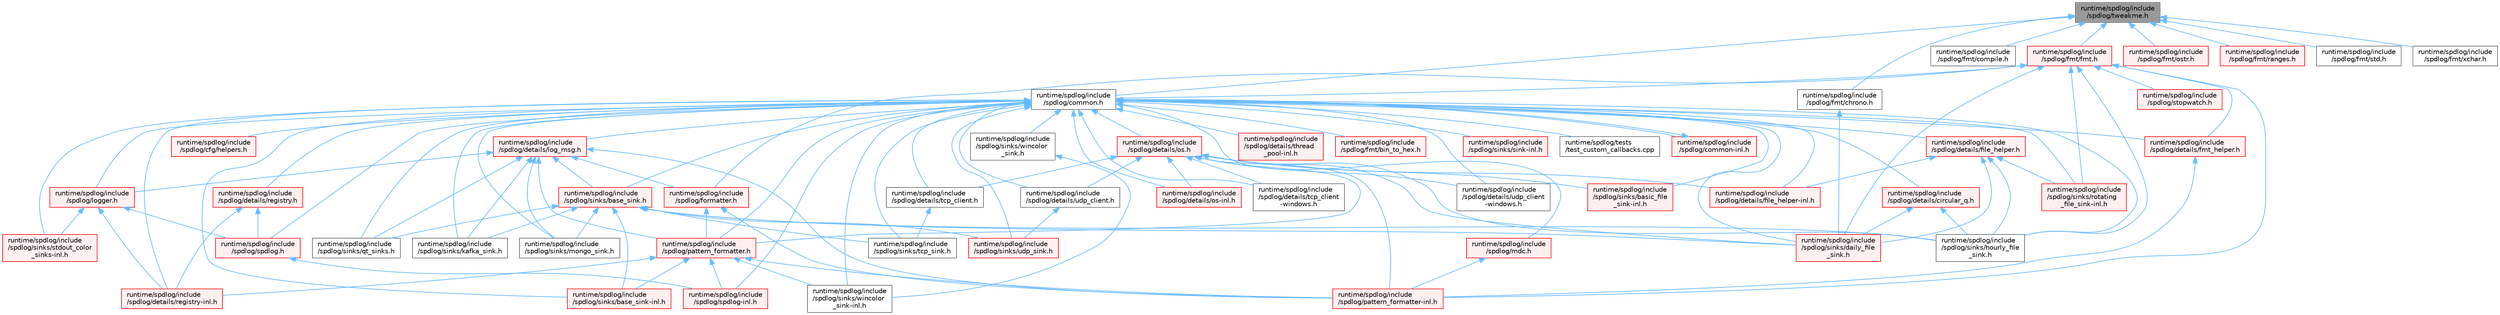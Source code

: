 digraph "runtime/spdlog/include/spdlog/tweakme.h"
{
 // LATEX_PDF_SIZE
  bgcolor="transparent";
  edge [fontname=Helvetica,fontsize=10,labelfontname=Helvetica,labelfontsize=10];
  node [fontname=Helvetica,fontsize=10,shape=box,height=0.2,width=0.4];
  Node1 [id="Node000001",label="runtime/spdlog/include\l/spdlog/tweakme.h",height=0.2,width=0.4,color="gray40", fillcolor="grey60", style="filled", fontcolor="black",tooltip=" "];
  Node1 -> Node2 [id="edge1_Node000001_Node000002",dir="back",color="steelblue1",style="solid",tooltip=" "];
  Node2 [id="Node000002",label="runtime/spdlog/include\l/spdlog/common.h",height=0.2,width=0.4,color="grey40", fillcolor="white", style="filled",URL="$common_8h.html",tooltip=" "];
  Node2 -> Node3 [id="edge2_Node000002_Node000003",dir="back",color="steelblue1",style="solid",tooltip=" "];
  Node3 [id="Node000003",label="runtime/spdlog/include\l/spdlog/cfg/helpers.h",height=0.2,width=0.4,color="red", fillcolor="#FFF0F0", style="filled",URL="$helpers_8h.html",tooltip=" "];
  Node2 -> Node10 [id="edge3_Node000002_Node000010",dir="back",color="steelblue1",style="solid",tooltip=" "];
  Node10 [id="Node000010",label="runtime/spdlog/include\l/spdlog/common-inl.h",height=0.2,width=0.4,color="red", fillcolor="#FFF0F0", style="filled",URL="$common-inl_8h.html",tooltip=" "];
  Node10 -> Node2 [id="edge4_Node000010_Node000002",dir="back",color="steelblue1",style="solid",tooltip=" "];
  Node2 -> Node12 [id="edge5_Node000002_Node000012",dir="back",color="steelblue1",style="solid",tooltip=" "];
  Node12 [id="Node000012",label="runtime/spdlog/include\l/spdlog/details/circular_q.h",height=0.2,width=0.4,color="red", fillcolor="#FFF0F0", style="filled",URL="$circular__q_8h.html",tooltip=" "];
  Node12 -> Node72 [id="edge6_Node000012_Node000072",dir="back",color="steelblue1",style="solid",tooltip=" "];
  Node72 [id="Node000072",label="runtime/spdlog/include\l/spdlog/sinks/daily_file\l_sink.h",height=0.2,width=0.4,color="red", fillcolor="#FFF0F0", style="filled",URL="$daily__file__sink_8h.html",tooltip=" "];
  Node12 -> Node73 [id="edge7_Node000012_Node000073",dir="back",color="steelblue1",style="solid",tooltip=" "];
  Node73 [id="Node000073",label="runtime/spdlog/include\l/spdlog/sinks/hourly_file\l_sink.h",height=0.2,width=0.4,color="grey40", fillcolor="white", style="filled",URL="$hourly__file__sink_8h.html",tooltip=" "];
  Node2 -> Node75 [id="edge8_Node000002_Node000075",dir="back",color="steelblue1",style="solid",tooltip=" "];
  Node75 [id="Node000075",label="runtime/spdlog/include\l/spdlog/details/file_helper-inl.h",height=0.2,width=0.4,color="red", fillcolor="#FFF0F0", style="filled",URL="$file__helper-inl_8h.html",tooltip=" "];
  Node2 -> Node77 [id="edge9_Node000002_Node000077",dir="back",color="steelblue1",style="solid",tooltip=" "];
  Node77 [id="Node000077",label="runtime/spdlog/include\l/spdlog/details/file_helper.h",height=0.2,width=0.4,color="red", fillcolor="#FFF0F0", style="filled",URL="$file__helper_8h.html",tooltip=" "];
  Node77 -> Node75 [id="edge10_Node000077_Node000075",dir="back",color="steelblue1",style="solid",tooltip=" "];
  Node77 -> Node72 [id="edge11_Node000077_Node000072",dir="back",color="steelblue1",style="solid",tooltip=" "];
  Node77 -> Node73 [id="edge12_Node000077_Node000073",dir="back",color="steelblue1",style="solid",tooltip=" "];
  Node77 -> Node80 [id="edge13_Node000077_Node000080",dir="back",color="steelblue1",style="solid",tooltip=" "];
  Node80 [id="Node000080",label="runtime/spdlog/include\l/spdlog/sinks/rotating\l_file_sink-inl.h",height=0.2,width=0.4,color="red", fillcolor="#FFF0F0", style="filled",URL="$rotating__file__sink-inl_8h.html",tooltip=" "];
  Node2 -> Node82 [id="edge14_Node000002_Node000082",dir="back",color="steelblue1",style="solid",tooltip=" "];
  Node82 [id="Node000082",label="runtime/spdlog/include\l/spdlog/details/fmt_helper.h",height=0.2,width=0.4,color="red", fillcolor="#FFF0F0", style="filled",URL="$fmt__helper_8h.html",tooltip=" "];
  Node82 -> Node83 [id="edge15_Node000082_Node000083",dir="back",color="steelblue1",style="solid",tooltip=" "];
  Node83 [id="Node000083",label="runtime/spdlog/include\l/spdlog/pattern_formatter-inl.h",height=0.2,width=0.4,color="red", fillcolor="#FFF0F0", style="filled",URL="$pattern__formatter-inl_8h.html",tooltip=" "];
  Node2 -> Node84 [id="edge16_Node000002_Node000084",dir="back",color="steelblue1",style="solid",tooltip=" "];
  Node84 [id="Node000084",label="runtime/spdlog/include\l/spdlog/details/log_msg.h",height=0.2,width=0.4,color="red", fillcolor="#FFF0F0", style="filled",URL="$log__msg_8h.html",tooltip=" "];
  Node84 -> Node88 [id="edge17_Node000084_Node000088",dir="back",color="steelblue1",style="solid",tooltip=" "];
  Node88 [id="Node000088",label="runtime/spdlog/include\l/spdlog/formatter.h",height=0.2,width=0.4,color="red", fillcolor="#FFF0F0", style="filled",URL="$formatter_8h.html",tooltip=" "];
  Node88 -> Node83 [id="edge18_Node000088_Node000083",dir="back",color="steelblue1",style="solid",tooltip=" "];
  Node88 -> Node89 [id="edge19_Node000088_Node000089",dir="back",color="steelblue1",style="solid",tooltip=" "];
  Node89 [id="Node000089",label="runtime/spdlog/include\l/spdlog/pattern_formatter.h",height=0.2,width=0.4,color="red", fillcolor="#FFF0F0", style="filled",URL="$pattern__formatter_8h.html",tooltip=" "];
  Node89 -> Node49 [id="edge20_Node000089_Node000049",dir="back",color="steelblue1",style="solid",tooltip=" "];
  Node49 [id="Node000049",label="runtime/spdlog/include\l/spdlog/details/registry-inl.h",height=0.2,width=0.4,color="red", fillcolor="#FFF0F0", style="filled",URL="$registry-inl_8h.html",tooltip=" "];
  Node89 -> Node83 [id="edge21_Node000089_Node000083",dir="back",color="steelblue1",style="solid",tooltip=" "];
  Node89 -> Node91 [id="edge22_Node000089_Node000091",dir="back",color="steelblue1",style="solid",tooltip=" "];
  Node91 [id="Node000091",label="runtime/spdlog/include\l/spdlog/sinks/base_sink-inl.h",height=0.2,width=0.4,color="red", fillcolor="#FFF0F0", style="filled",URL="$base__sink-inl_8h.html",tooltip=" "];
  Node89 -> Node95 [id="edge23_Node000089_Node000095",dir="back",color="steelblue1",style="solid",tooltip=" "];
  Node95 [id="Node000095",label="runtime/spdlog/include\l/spdlog/sinks/wincolor\l_sink-inl.h",height=0.2,width=0.4,color="grey40", fillcolor="white", style="filled",URL="$wincolor__sink-inl_8h.html",tooltip=" "];
  Node89 -> Node68 [id="edge24_Node000089_Node000068",dir="back",color="steelblue1",style="solid",tooltip=" "];
  Node68 [id="Node000068",label="runtime/spdlog/include\l/spdlog/spdlog-inl.h",height=0.2,width=0.4,color="red", fillcolor="#FFF0F0", style="filled",URL="$spdlog-inl_8h.html",tooltip=" "];
  Node84 -> Node16 [id="edge25_Node000084_Node000016",dir="back",color="steelblue1",style="solid",tooltip=" "];
  Node16 [id="Node000016",label="runtime/spdlog/include\l/spdlog/logger.h",height=0.2,width=0.4,color="red", fillcolor="#FFF0F0", style="filled",URL="$logger_8h.html",tooltip=" "];
  Node16 -> Node49 [id="edge26_Node000016_Node000049",dir="back",color="steelblue1",style="solid",tooltip=" "];
  Node16 -> Node50 [id="edge27_Node000016_Node000050",dir="back",color="steelblue1",style="solid",tooltip=" "];
  Node50 [id="Node000050",label="runtime/spdlog/include\l/spdlog/sinks/stdout_color\l_sinks-inl.h",height=0.2,width=0.4,color="red", fillcolor="#FFF0F0", style="filled",URL="$stdout__color__sinks-inl_8h.html",tooltip=" "];
  Node16 -> Node51 [id="edge28_Node000016_Node000051",dir="back",color="steelblue1",style="solid",tooltip=" "];
  Node51 [id="Node000051",label="runtime/spdlog/include\l/spdlog/spdlog.h",height=0.2,width=0.4,color="red", fillcolor="#FFF0F0", style="filled",URL="$spdlog_8h.html",tooltip=" "];
  Node51 -> Node68 [id="edge29_Node000051_Node000068",dir="back",color="steelblue1",style="solid",tooltip=" "];
  Node84 -> Node83 [id="edge30_Node000084_Node000083",dir="back",color="steelblue1",style="solid",tooltip=" "];
  Node84 -> Node89 [id="edge31_Node000084_Node000089",dir="back",color="steelblue1",style="solid",tooltip=" "];
  Node84 -> Node99 [id="edge32_Node000084_Node000099",dir="back",color="steelblue1",style="solid",tooltip=" "];
  Node99 [id="Node000099",label="runtime/spdlog/include\l/spdlog/sinks/base_sink.h",height=0.2,width=0.4,color="red", fillcolor="#FFF0F0", style="filled",URL="$base__sink_8h.html",tooltip=" "];
  Node99 -> Node91 [id="edge33_Node000099_Node000091",dir="back",color="steelblue1",style="solid",tooltip=" "];
  Node99 -> Node72 [id="edge34_Node000099_Node000072",dir="back",color="steelblue1",style="solid",tooltip=" "];
  Node99 -> Node73 [id="edge35_Node000099_Node000073",dir="back",color="steelblue1",style="solid",tooltip=" "];
  Node99 -> Node21 [id="edge36_Node000099_Node000021",dir="back",color="steelblue1",style="solid",tooltip=" "];
  Node21 [id="Node000021",label="runtime/spdlog/include\l/spdlog/sinks/kafka_sink.h",height=0.2,width=0.4,color="grey40", fillcolor="white", style="filled",URL="$kafka__sink_8h.html",tooltip=" "];
  Node99 -> Node101 [id="edge37_Node000099_Node000101",dir="back",color="steelblue1",style="solid",tooltip=" "];
  Node101 [id="Node000101",label="runtime/spdlog/include\l/spdlog/sinks/mongo_sink.h",height=0.2,width=0.4,color="grey40", fillcolor="white", style="filled",URL="$mongo__sink_8h.html",tooltip=" "];
  Node99 -> Node104 [id="edge38_Node000099_Node000104",dir="back",color="steelblue1",style="solid",tooltip=" "];
  Node104 [id="Node000104",label="runtime/spdlog/include\l/spdlog/sinks/qt_sinks.h",height=0.2,width=0.4,color="grey40", fillcolor="white", style="filled",URL="$qt__sinks_8h.html",tooltip=" "];
  Node99 -> Node107 [id="edge39_Node000099_Node000107",dir="back",color="steelblue1",style="solid",tooltip=" "];
  Node107 [id="Node000107",label="runtime/spdlog/include\l/spdlog/sinks/tcp_sink.h",height=0.2,width=0.4,color="grey40", fillcolor="white", style="filled",URL="$tcp__sink_8h.html",tooltip=" "];
  Node99 -> Node108 [id="edge40_Node000099_Node000108",dir="back",color="steelblue1",style="solid",tooltip=" "];
  Node108 [id="Node000108",label="runtime/spdlog/include\l/spdlog/sinks/udp_sink.h",height=0.2,width=0.4,color="red", fillcolor="#FFF0F0", style="filled",URL="$udp__sink_8h.html",tooltip=" "];
  Node84 -> Node21 [id="edge41_Node000084_Node000021",dir="back",color="steelblue1",style="solid",tooltip=" "];
  Node84 -> Node101 [id="edge42_Node000084_Node000101",dir="back",color="steelblue1",style="solid",tooltip=" "];
  Node84 -> Node104 [id="edge43_Node000084_Node000104",dir="back",color="steelblue1",style="solid",tooltip=" "];
  Node2 -> Node114 [id="edge44_Node000002_Node000114",dir="back",color="steelblue1",style="solid",tooltip=" "];
  Node114 [id="Node000114",label="runtime/spdlog/include\l/spdlog/details/os-inl.h",height=0.2,width=0.4,color="red", fillcolor="#FFF0F0", style="filled",URL="$os-inl_8h.html",tooltip=" "];
  Node2 -> Node115 [id="edge45_Node000002_Node000115",dir="back",color="steelblue1",style="solid",tooltip=" "];
  Node115 [id="Node000115",label="runtime/spdlog/include\l/spdlog/details/os.h",height=0.2,width=0.4,color="red", fillcolor="#FFF0F0", style="filled",URL="$details_2os_8h.html",tooltip=" "];
  Node115 -> Node75 [id="edge46_Node000115_Node000075",dir="back",color="steelblue1",style="solid",tooltip=" "];
  Node115 -> Node114 [id="edge47_Node000115_Node000114",dir="back",color="steelblue1",style="solid",tooltip=" "];
  Node115 -> Node116 [id="edge48_Node000115_Node000116",dir="back",color="steelblue1",style="solid",tooltip=" "];
  Node116 [id="Node000116",label="runtime/spdlog/include\l/spdlog/details/tcp_client\l-windows.h",height=0.2,width=0.4,color="grey40", fillcolor="white", style="filled",URL="$tcp__client-windows_8h.html",tooltip=" "];
  Node115 -> Node117 [id="edge49_Node000115_Node000117",dir="back",color="steelblue1",style="solid",tooltip=" "];
  Node117 [id="Node000117",label="runtime/spdlog/include\l/spdlog/details/tcp_client.h",height=0.2,width=0.4,color="grey40", fillcolor="white", style="filled",URL="$tcp__client_8h.html",tooltip=" "];
  Node117 -> Node107 [id="edge50_Node000117_Node000107",dir="back",color="steelblue1",style="solid",tooltip=" "];
  Node115 -> Node118 [id="edge51_Node000115_Node000118",dir="back",color="steelblue1",style="solid",tooltip=" "];
  Node118 [id="Node000118",label="runtime/spdlog/include\l/spdlog/details/udp_client\l-windows.h",height=0.2,width=0.4,color="grey40", fillcolor="white", style="filled",URL="$udp__client-windows_8h.html",tooltip=" "];
  Node115 -> Node119 [id="edge52_Node000115_Node000119",dir="back",color="steelblue1",style="solid",tooltip=" "];
  Node119 [id="Node000119",label="runtime/spdlog/include\l/spdlog/details/udp_client.h",height=0.2,width=0.4,color="grey40", fillcolor="white", style="filled",URL="$udp__client_8h.html",tooltip=" "];
  Node119 -> Node108 [id="edge53_Node000119_Node000108",dir="back",color="steelblue1",style="solid",tooltip=" "];
  Node115 -> Node83 [id="edge54_Node000115_Node000083",dir="back",color="steelblue1",style="solid",tooltip=" "];
  Node115 -> Node89 [id="edge55_Node000115_Node000089",dir="back",color="steelblue1",style="solid",tooltip=" "];
  Node115 -> Node79 [id="edge56_Node000115_Node000079",dir="back",color="steelblue1",style="solid",tooltip=" "];
  Node79 [id="Node000079",label="runtime/spdlog/include\l/spdlog/sinks/basic_file\l_sink-inl.h",height=0.2,width=0.4,color="red", fillcolor="#FFF0F0", style="filled",URL="$basic__file__sink-inl_8h.html",tooltip=" "];
  Node115 -> Node72 [id="edge57_Node000115_Node000072",dir="back",color="steelblue1",style="solid",tooltip=" "];
  Node115 -> Node73 [id="edge58_Node000115_Node000073",dir="back",color="steelblue1",style="solid",tooltip=" "];
  Node2 -> Node49 [id="edge59_Node000002_Node000049",dir="back",color="steelblue1",style="solid",tooltip=" "];
  Node2 -> Node120 [id="edge60_Node000002_Node000120",dir="back",color="steelblue1",style="solid",tooltip=" "];
  Node120 [id="Node000120",label="runtime/spdlog/include\l/spdlog/details/registry.h",height=0.2,width=0.4,color="red", fillcolor="#FFF0F0", style="filled",URL="$registry_8h.html",tooltip=" "];
  Node120 -> Node49 [id="edge61_Node000120_Node000049",dir="back",color="steelblue1",style="solid",tooltip=" "];
  Node120 -> Node51 [id="edge62_Node000120_Node000051",dir="back",color="steelblue1",style="solid",tooltip=" "];
  Node2 -> Node116 [id="edge63_Node000002_Node000116",dir="back",color="steelblue1",style="solid",tooltip=" "];
  Node2 -> Node117 [id="edge64_Node000002_Node000117",dir="back",color="steelblue1",style="solid",tooltip=" "];
  Node2 -> Node71 [id="edge65_Node000002_Node000071",dir="back",color="steelblue1",style="solid",tooltip=" "];
  Node71 [id="Node000071",label="runtime/spdlog/include\l/spdlog/details/thread\l_pool-inl.h",height=0.2,width=0.4,color="red", fillcolor="#FFF0F0", style="filled",URL="$thread__pool-inl_8h.html",tooltip=" "];
  Node2 -> Node118 [id="edge66_Node000002_Node000118",dir="back",color="steelblue1",style="solid",tooltip=" "];
  Node2 -> Node119 [id="edge67_Node000002_Node000119",dir="back",color="steelblue1",style="solid",tooltip=" "];
  Node2 -> Node122 [id="edge68_Node000002_Node000122",dir="back",color="steelblue1",style="solid",tooltip=" "];
  Node122 [id="Node000122",label="runtime/spdlog/include\l/spdlog/fmt/bin_to_hex.h",height=0.2,width=0.4,color="red", fillcolor="#FFF0F0", style="filled",URL="$bin__to__hex_8h.html",tooltip=" "];
  Node2 -> Node16 [id="edge69_Node000002_Node000016",dir="back",color="steelblue1",style="solid",tooltip=" "];
  Node2 -> Node123 [id="edge70_Node000002_Node000123",dir="back",color="steelblue1",style="solid",tooltip=" "];
  Node123 [id="Node000123",label="runtime/spdlog/include\l/spdlog/mdc.h",height=0.2,width=0.4,color="red", fillcolor="#FFF0F0", style="filled",URL="$mdc_8h.html",tooltip=" "];
  Node123 -> Node83 [id="edge71_Node000123_Node000083",dir="back",color="steelblue1",style="solid",tooltip=" "];
  Node2 -> Node89 [id="edge72_Node000002_Node000089",dir="back",color="steelblue1",style="solid",tooltip=" "];
  Node2 -> Node91 [id="edge73_Node000002_Node000091",dir="back",color="steelblue1",style="solid",tooltip=" "];
  Node2 -> Node99 [id="edge74_Node000002_Node000099",dir="back",color="steelblue1",style="solid",tooltip=" "];
  Node2 -> Node79 [id="edge75_Node000002_Node000079",dir="back",color="steelblue1",style="solid",tooltip=" "];
  Node2 -> Node72 [id="edge76_Node000002_Node000072",dir="back",color="steelblue1",style="solid",tooltip=" "];
  Node2 -> Node73 [id="edge77_Node000002_Node000073",dir="back",color="steelblue1",style="solid",tooltip=" "];
  Node2 -> Node21 [id="edge78_Node000002_Node000021",dir="back",color="steelblue1",style="solid",tooltip=" "];
  Node2 -> Node101 [id="edge79_Node000002_Node000101",dir="back",color="steelblue1",style="solid",tooltip=" "];
  Node2 -> Node104 [id="edge80_Node000002_Node000104",dir="back",color="steelblue1",style="solid",tooltip=" "];
  Node2 -> Node80 [id="edge81_Node000002_Node000080",dir="back",color="steelblue1",style="solid",tooltip=" "];
  Node2 -> Node111 [id="edge82_Node000002_Node000111",dir="back",color="steelblue1",style="solid",tooltip=" "];
  Node111 [id="Node000111",label="runtime/spdlog/include\l/spdlog/sinks/sink-inl.h",height=0.2,width=0.4,color="red", fillcolor="#FFF0F0", style="filled",URL="$sink-inl_8h.html",tooltip=" "];
  Node2 -> Node50 [id="edge83_Node000002_Node000050",dir="back",color="steelblue1",style="solid",tooltip=" "];
  Node2 -> Node107 [id="edge84_Node000002_Node000107",dir="back",color="steelblue1",style="solid",tooltip=" "];
  Node2 -> Node108 [id="edge85_Node000002_Node000108",dir="back",color="steelblue1",style="solid",tooltip=" "];
  Node2 -> Node95 [id="edge86_Node000002_Node000095",dir="back",color="steelblue1",style="solid",tooltip=" "];
  Node2 -> Node113 [id="edge87_Node000002_Node000113",dir="back",color="steelblue1",style="solid",tooltip=" "];
  Node113 [id="Node000113",label="runtime/spdlog/include\l/spdlog/sinks/wincolor\l_sink.h",height=0.2,width=0.4,color="grey40", fillcolor="white", style="filled",URL="$wincolor__sink_8h.html",tooltip=" "];
  Node113 -> Node95 [id="edge88_Node000113_Node000095",dir="back",color="steelblue1",style="solid",tooltip=" "];
  Node2 -> Node68 [id="edge89_Node000002_Node000068",dir="back",color="steelblue1",style="solid",tooltip=" "];
  Node2 -> Node51 [id="edge90_Node000002_Node000051",dir="back",color="steelblue1",style="solid",tooltip=" "];
  Node2 -> Node31 [id="edge91_Node000002_Node000031",dir="back",color="steelblue1",style="solid",tooltip=" "];
  Node31 [id="Node000031",label="runtime/spdlog/tests\l/test_custom_callbacks.cpp",height=0.2,width=0.4,color="grey40", fillcolor="white", style="filled",URL="$test__custom__callbacks_8cpp.html",tooltip=" "];
  Node1 -> Node124 [id="edge92_Node000001_Node000124",dir="back",color="steelblue1",style="solid",tooltip=" "];
  Node124 [id="Node000124",label="runtime/spdlog/include\l/spdlog/fmt/chrono.h",height=0.2,width=0.4,color="grey40", fillcolor="white", style="filled",URL="$spdlog_2include_2spdlog_2fmt_2chrono_8h.html",tooltip=" "];
  Node124 -> Node72 [id="edge93_Node000124_Node000072",dir="back",color="steelblue1",style="solid",tooltip=" "];
  Node1 -> Node125 [id="edge94_Node000001_Node000125",dir="back",color="steelblue1",style="solid",tooltip=" "];
  Node125 [id="Node000125",label="runtime/spdlog/include\l/spdlog/fmt/compile.h",height=0.2,width=0.4,color="grey40", fillcolor="white", style="filled",URL="$compile_8h.html",tooltip=" "];
  Node1 -> Node126 [id="edge95_Node000001_Node000126",dir="back",color="steelblue1",style="solid",tooltip=" "];
  Node126 [id="Node000126",label="runtime/spdlog/include\l/spdlog/fmt/fmt.h",height=0.2,width=0.4,color="red", fillcolor="#FFF0F0", style="filled",URL="$fmt_8h.html",tooltip=" "];
  Node126 -> Node2 [id="edge96_Node000126_Node000002",dir="back",color="steelblue1",style="solid",tooltip=" "];
  Node126 -> Node82 [id="edge97_Node000126_Node000082",dir="back",color="steelblue1",style="solid",tooltip=" "];
  Node126 -> Node88 [id="edge98_Node000126_Node000088",dir="back",color="steelblue1",style="solid",tooltip=" "];
  Node126 -> Node83 [id="edge99_Node000126_Node000083",dir="back",color="steelblue1",style="solid",tooltip=" "];
  Node126 -> Node72 [id="edge100_Node000126_Node000072",dir="back",color="steelblue1",style="solid",tooltip=" "];
  Node126 -> Node73 [id="edge101_Node000126_Node000073",dir="back",color="steelblue1",style="solid",tooltip=" "];
  Node126 -> Node80 [id="edge102_Node000126_Node000080",dir="back",color="steelblue1",style="solid",tooltip=" "];
  Node126 -> Node127 [id="edge103_Node000126_Node000127",dir="back",color="steelblue1",style="solid",tooltip=" "];
  Node127 [id="Node000127",label="runtime/spdlog/include\l/spdlog/stopwatch.h",height=0.2,width=0.4,color="red", fillcolor="#FFF0F0", style="filled",URL="$stopwatch_8h.html",tooltip=" "];
  Node1 -> Node128 [id="edge104_Node000001_Node000128",dir="back",color="steelblue1",style="solid",tooltip=" "];
  Node128 [id="Node000128",label="runtime/spdlog/include\l/spdlog/fmt/ostr.h",height=0.2,width=0.4,color="red", fillcolor="#FFF0F0", style="filled",URL="$ostr_8h.html",tooltip=" "];
  Node1 -> Node129 [id="edge105_Node000001_Node000129",dir="back",color="steelblue1",style="solid",tooltip=" "];
  Node129 [id="Node000129",label="runtime/spdlog/include\l/spdlog/fmt/ranges.h",height=0.2,width=0.4,color="red", fillcolor="#FFF0F0", style="filled",URL="$ranges_8h.html",tooltip=" "];
  Node1 -> Node130 [id="edge106_Node000001_Node000130",dir="back",color="steelblue1",style="solid",tooltip=" "];
  Node130 [id="Node000130",label="runtime/spdlog/include\l/spdlog/fmt/std.h",height=0.2,width=0.4,color="grey40", fillcolor="white", style="filled",URL="$std_8h.html",tooltip=" "];
  Node1 -> Node131 [id="edge107_Node000001_Node000131",dir="back",color="steelblue1",style="solid",tooltip=" "];
  Node131 [id="Node000131",label="runtime/spdlog/include\l/spdlog/fmt/xchar.h",height=0.2,width=0.4,color="grey40", fillcolor="white", style="filled",URL="$xchar_8h.html",tooltip=" "];
}

